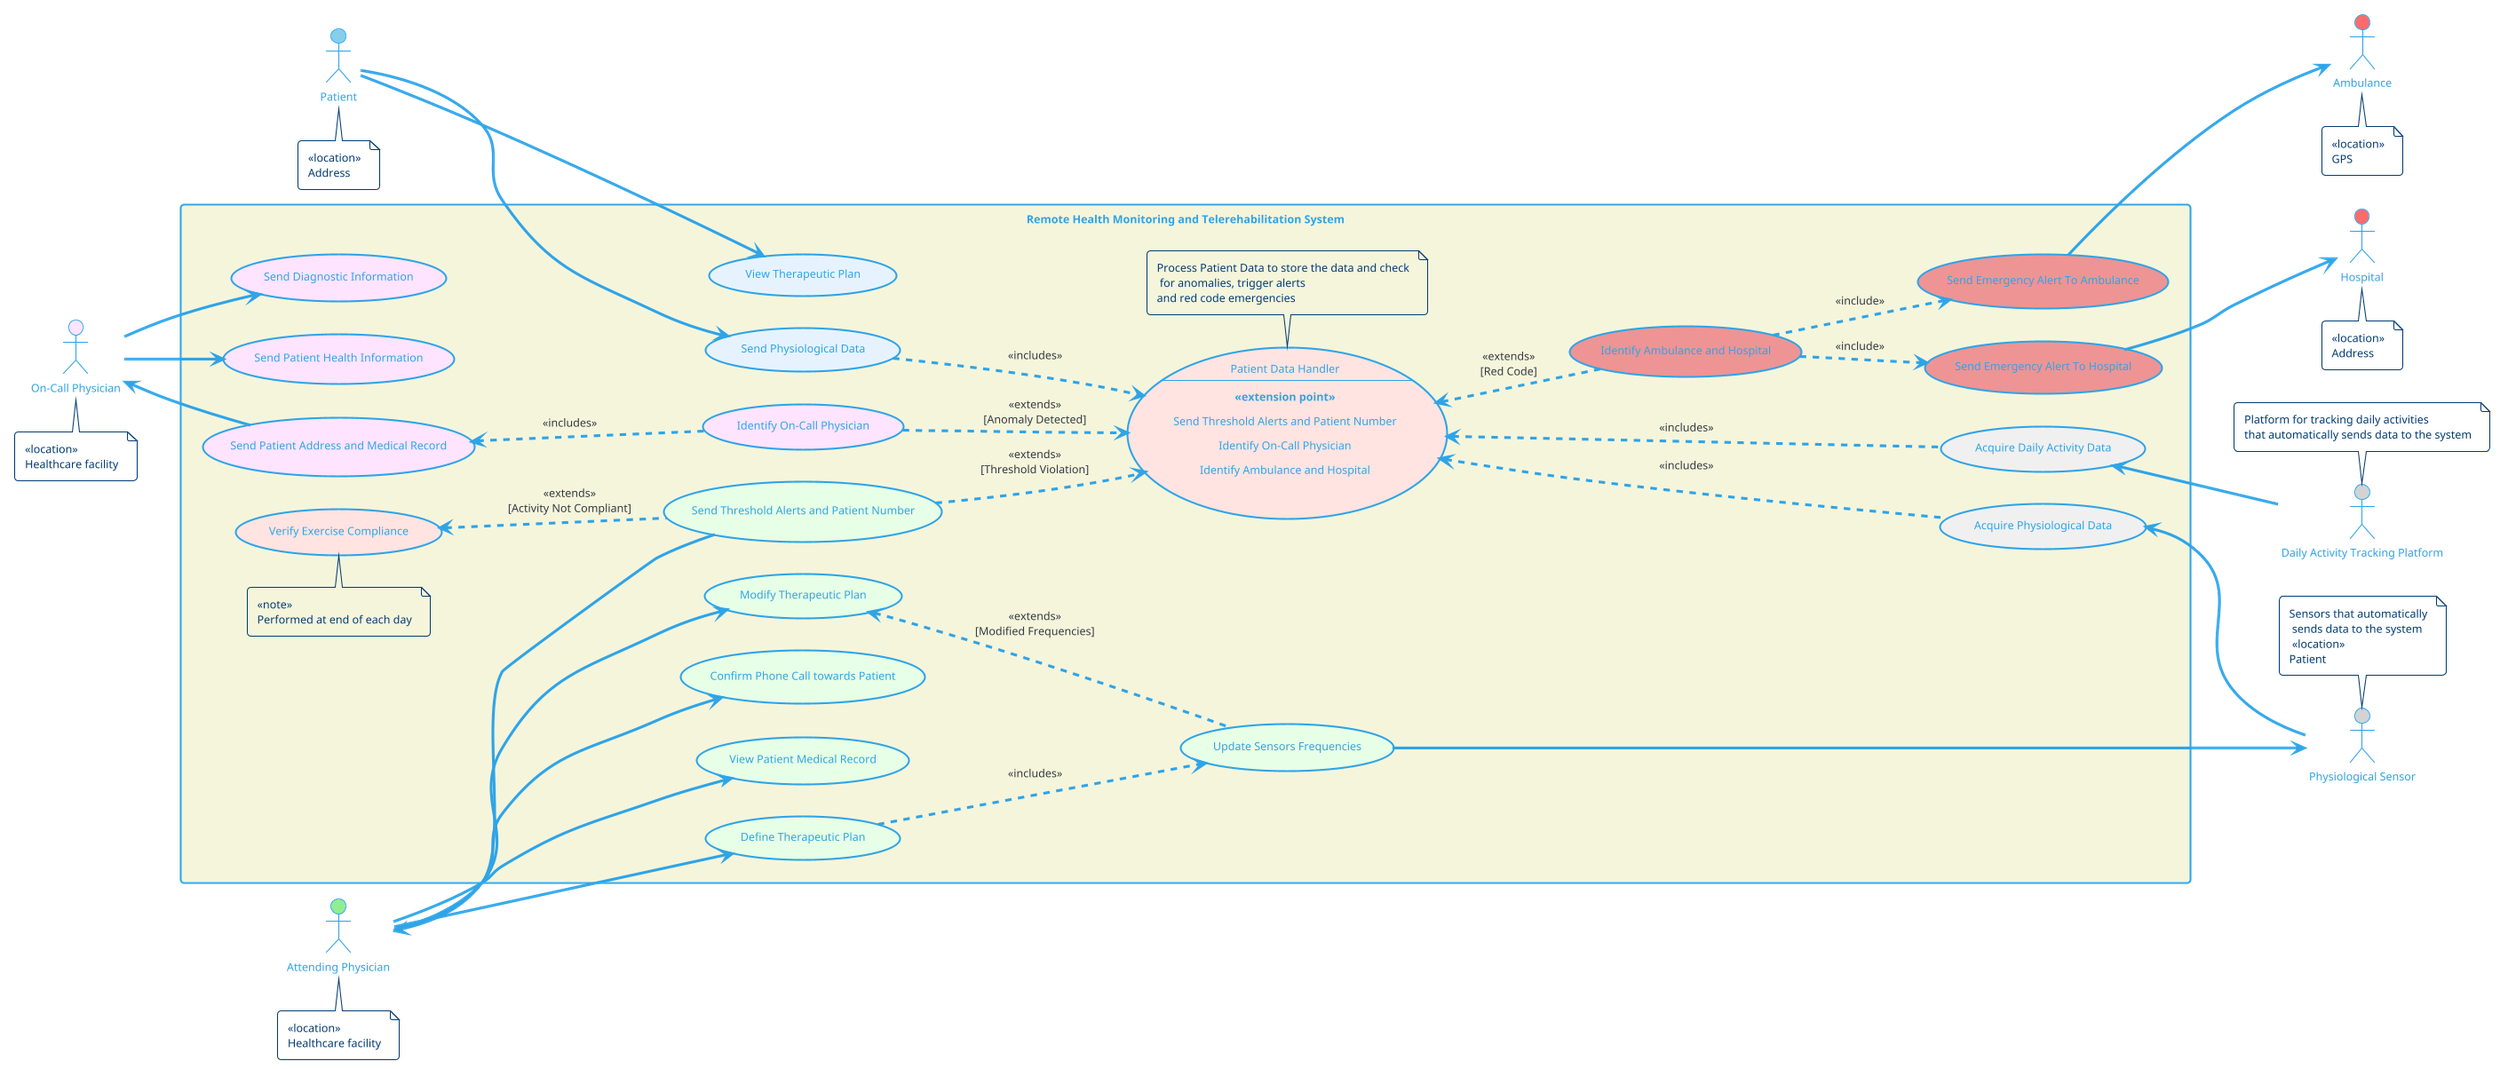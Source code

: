 @startuml usecase_diagram

!theme cerulean-outline
left to right direction

' Primary Actors
actor Patient #87CEEB
actor "Attending Physician" as AttendingPhysician #90EE90
actor "On-Call Physician" as OnCallPhysician #FFE4FF

' Secondary Actors
actor "Physiological Sensor" as PhysiologicalSensors #D3D3D3
actor "Daily Activity Tracking Platform" as DailyActivityTrackingPlatform #D3D3D3
actor "Ambulance" as Emergency #FF6B6B
actor "Hospital" as Hospital #FF6B6B

' Actor position notes
note bottom of Patient : <<location>>\nAddress
note bottom of AttendingPhysician : <<location>>\nHealthcare facility
note bottom of OnCallPhysician : <<location>>\nHealthcare facility
note top of PhysiologicalSensors : Sensors that automatically\n sends data to the system\n <<location>>\nPatient
note top of DailyActivityTrackingPlatform : Platform for tracking daily activities\nthat automatically sends data to the system
note bottom of Emergency : <<location>>\nGPS
note bottom of Hospital : <<location>>\nAddress

rectangle "Remote Health Monitoring and Telerehabilitation System" as System #F5F5DC {
  
  ' Patient Use Cases - Patient interacts with system
  together {
    (Send Physiological Data) #E6F3FF
    (View Therapeutic Plan) #E6F3FF

    Patient --> (Send Physiological Data)
    Patient --> (View Therapeutic Plan)
  }
  
  ' Attending Physician Use Cases
  together {
    (Define Therapeutic Plan) #E6FFE6
    (Modify Therapeutic Plan) #E6FFE6
    (Confirm Phone Call towards Patient)  #E6FFE6
    (View Patient Medical Record) #E6FFE6
    (Send Threshold Alerts and Patient Number) #E6FFE6
    AttendingPhysician --> (Define Therapeutic Plan)
    AttendingPhysician --> (Modify Therapeutic Plan)
    AttendingPhysician --> (Confirm Phone Call towards Patient)
    AttendingPhysician --> (View Patient Medical Record)
    AttendingPhysician <-- (Send Threshold Alerts and Patient Number)
  }
  
  

  ' On-Call Physician Use Cases
  together {
    (Send Diagnostic Information) #FFE4FF
    (Send Patient Health Information) #FFE4FF
    (Send Patient Address and Medical Record) #FFE4FF

    OnCallPhysician --> (Send Diagnostic Information)
    OnCallPhysician --> (Send Patient Health Information)
  }
  
  OnCallPhysician <-- (Send Patient Address and Medical Record)

    (Identify Ambulance and Hospital) #ee9494

  together {
    ' Emergency Services Use Cases
    (Send Emergency Alert To Ambulance) #ee9494
    (Send Emergency Alert To Hospital) #ee9494

    ' Sensor Use Cases
    (Acquire Daily Activity Data) #F0F0F0

    (Acquire Physiological Data) #F0F0F0
  }

  (Acquire Physiological Data) <-- PhysiologicalSensors

  ' System Internal Use Cases
  usecase MainSystemCase #FFE4E1 as "Patient Data Handler
  --
  <b><<extension point>>
  Send Threshold Alerts and Patient Number
  Identify On-Call Physician
  Identify Ambulance and Hospital
  "

  (Identify On-Call Physician) #FFE4FF

  ' System Internal Relationships
  (Send Physiological Data) ..> MainSystemCase : <<includes>>
  MainSystemCase <..  (Acquire Physiological Data) : <<includes>>
  (Send Threshold Alerts and Patient Number) ..> MainSystemCase: <<extends>>\n[Threshold Violation]
  (Identify On-Call Physician) ..> MainSystemCase : <<extends>>\n[Anomaly Detected]
  MainSystemCase <..  (Identify Ambulance and Hospital) : <<extends>>\n[Red Code]
  (Identify Ambulance and Hospital) ..>  (Send Emergency Alert To Ambulance) : <<include>>
  (Identify Ambulance and Hospital) ..>  (Send Emergency Alert To Hospital) : <<include>>
  MainSystemCase <..  (Acquire Daily Activity Data) : <<includes>>
  
  (Acquire Daily Activity Data) <-- DailyActivityTrackingPlatform
  (Send Emergency Alert To Ambulance) --> Emergency
  (Send Emergency Alert To Hospital) --> Hospital

  (Send Patient Address and Medical Record) <.. (Identify On-Call Physician) : <<includes>>

  ' Explanatory notes for key system features
  note bottom of MainSystemCase : Process Patient Data to store the data and check\n for anomalies, trigger alerts \nand red code emergencies

  (Verify Exercise Compliance) #FFE4E1

  (Verify Exercise Compliance) <.. (Send Threshold Alerts and Patient Number) : <<extends>>\n[Activity Not Compliant]

  note top of (Verify Exercise Compliance) : <<note>>\nPerformed at end of each day

  (Update Sensors Frequencies) #E6FFE6 

  (Modify Therapeutic Plan) <.. (Update Sensors Frequencies) : <<extends>>\n[Modified Frequencies]
  (Define Therapeutic Plan) ..> (Update Sensors Frequencies) : <<includes>>
  (Update Sensors Frequencies) --> (PhysiologicalSensors)
}

@enduml
